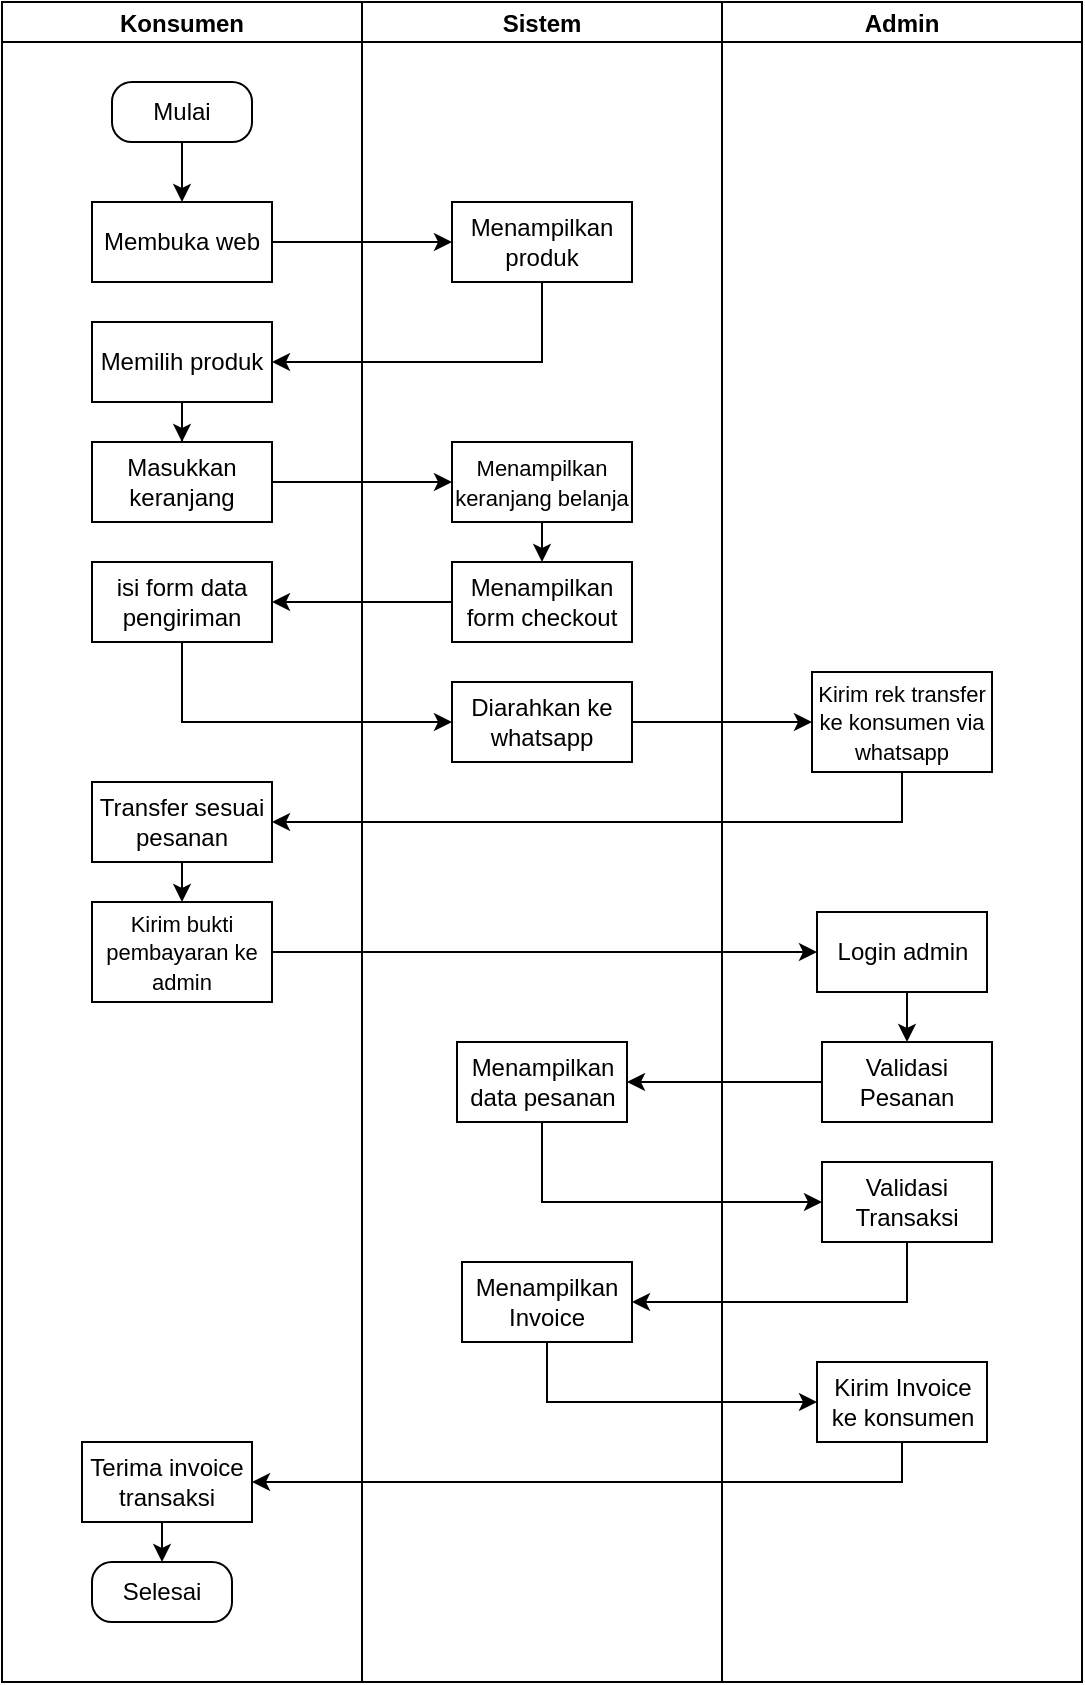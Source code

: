 <mxfile version="20.3.0" type="github"><diagram id="ZUzh3Wbg05I7R-WFntFt" name="Halaman-1"><mxGraphModel dx="1102" dy="582" grid="1" gridSize="10" guides="1" tooltips="1" connect="1" arrows="1" fold="1" page="1" pageScale="1" pageWidth="827" pageHeight="1169" math="0" shadow="0"><root><mxCell id="0"/><mxCell id="1" parent="0"/><mxCell id="hPabZMx6I8GWG0CwT9k5-23" value="Konsumen" style="swimlane;startSize=20;horizontal=1;containerType=tree;strokeColor=default;fillColor=default;" parent="1" vertex="1"><mxGeometry x="130" y="60" width="180" height="840" as="geometry"/></mxCell><mxCell id="Ob_XHmp8nNRVpI8YH_zH-5" style="edgeStyle=orthogonalEdgeStyle;rounded=0;orthogonalLoop=1;jettySize=auto;html=1;exitX=0.5;exitY=1;exitDx=0;exitDy=0;entryX=0.5;entryY=0;entryDx=0;entryDy=0;" parent="hPabZMx6I8GWG0CwT9k5-23" source="Ob_XHmp8nNRVpI8YH_zH-3" target="Ob_XHmp8nNRVpI8YH_zH-4" edge="1"><mxGeometry relative="1" as="geometry"/></mxCell><mxCell id="Ob_XHmp8nNRVpI8YH_zH-3" value="Mulai" style="rounded=1;whiteSpace=wrap;html=1;arcSize=33;" parent="hPabZMx6I8GWG0CwT9k5-23" vertex="1"><mxGeometry x="55" y="40" width="70" height="30" as="geometry"/></mxCell><mxCell id="Ob_XHmp8nNRVpI8YH_zH-4" value="Membuka web" style="rounded=0;whiteSpace=wrap;html=1;" parent="hPabZMx6I8GWG0CwT9k5-23" vertex="1"><mxGeometry x="45" y="100" width="90" height="40" as="geometry"/></mxCell><mxCell id="G6QuzvbyX8u4okMcjTe0-3" style="edgeStyle=orthogonalEdgeStyle;rounded=0;orthogonalLoop=1;jettySize=auto;html=1;exitX=0.5;exitY=1;exitDx=0;exitDy=0;" edge="1" parent="hPabZMx6I8GWG0CwT9k5-23" source="VMmHTOzUaD58DKwkpEyX-1" target="G6QuzvbyX8u4okMcjTe0-1"><mxGeometry relative="1" as="geometry"/></mxCell><mxCell id="VMmHTOzUaD58DKwkpEyX-1" value="Memilih produk" style="rounded=0;whiteSpace=wrap;html=1;" parent="hPabZMx6I8GWG0CwT9k5-23" vertex="1"><mxGeometry x="45" y="160" width="90" height="40" as="geometry"/></mxCell><mxCell id="G6QuzvbyX8u4okMcjTe0-1" value="Masukkan keranjang" style="rounded=0;whiteSpace=wrap;html=1;" vertex="1" parent="hPabZMx6I8GWG0CwT9k5-23"><mxGeometry x="45" y="220" width="90" height="40" as="geometry"/></mxCell><mxCell id="G6QuzvbyX8u4okMcjTe0-8" value="&lt;font style=&quot;font-size: 12px;&quot;&gt;isi form data pengiriman&lt;/font&gt;" style="rounded=0;whiteSpace=wrap;html=1;" vertex="1" parent="hPabZMx6I8GWG0CwT9k5-23"><mxGeometry x="45" y="280" width="90" height="40" as="geometry"/></mxCell><mxCell id="G6QuzvbyX8u4okMcjTe0-18" style="edgeStyle=orthogonalEdgeStyle;rounded=0;orthogonalLoop=1;jettySize=auto;html=1;exitX=0.5;exitY=1;exitDx=0;exitDy=0;entryX=0.5;entryY=0;entryDx=0;entryDy=0;fontSize=11;" edge="1" parent="hPabZMx6I8GWG0CwT9k5-23" source="G6QuzvbyX8u4okMcjTe0-15" target="G6QuzvbyX8u4okMcjTe0-17"><mxGeometry relative="1" as="geometry"/></mxCell><mxCell id="G6QuzvbyX8u4okMcjTe0-15" value="&lt;font style=&quot;font-size: 12px;&quot;&gt;Transfer sesuai pesanan&lt;/font&gt;" style="rounded=0;whiteSpace=wrap;html=1;" vertex="1" parent="hPabZMx6I8GWG0CwT9k5-23"><mxGeometry x="45" y="390" width="90" height="40" as="geometry"/></mxCell><mxCell id="G6QuzvbyX8u4okMcjTe0-17" value="&lt;font style=&quot;font-size: 11px;&quot;&gt;Kirim bukti pembayaran ke admin&lt;/font&gt;" style="rounded=0;whiteSpace=wrap;html=1;" vertex="1" parent="hPabZMx6I8GWG0CwT9k5-23"><mxGeometry x="45" y="450" width="90" height="50" as="geometry"/></mxCell><mxCell id="G6QuzvbyX8u4okMcjTe0-42" style="edgeStyle=orthogonalEdgeStyle;rounded=0;orthogonalLoop=1;jettySize=auto;html=1;exitX=0.5;exitY=1;exitDx=0;exitDy=0;entryX=0.5;entryY=0;entryDx=0;entryDy=0;fontSize=11;" edge="1" parent="hPabZMx6I8GWG0CwT9k5-23" source="G6QuzvbyX8u4okMcjTe0-39" target="G6QuzvbyX8u4okMcjTe0-41"><mxGeometry relative="1" as="geometry"/></mxCell><mxCell id="G6QuzvbyX8u4okMcjTe0-39" value="Terima invoice transaksi" style="rounded=0;whiteSpace=wrap;html=1;" vertex="1" parent="hPabZMx6I8GWG0CwT9k5-23"><mxGeometry x="40" y="720" width="85" height="40" as="geometry"/></mxCell><mxCell id="G6QuzvbyX8u4okMcjTe0-41" value="Selesai" style="rounded=1;whiteSpace=wrap;html=1;arcSize=33;" vertex="1" parent="hPabZMx6I8GWG0CwT9k5-23"><mxGeometry x="45" y="780" width="70" height="30" as="geometry"/></mxCell><mxCell id="hPabZMx6I8GWG0CwT9k5-27" value="Sistem" style="swimlane;startSize=20;horizontal=1;containerType=tree;strokeColor=default;fillColor=default;" parent="1" vertex="1"><mxGeometry x="310" y="60" width="180" height="840" as="geometry"><mxRectangle x="310" y="60" width="80" height="30" as="alternateBounds"/></mxGeometry></mxCell><mxCell id="Ob_XHmp8nNRVpI8YH_zH-6" value="Menampilkan produk" style="rounded=0;whiteSpace=wrap;html=1;" parent="hPabZMx6I8GWG0CwT9k5-27" vertex="1"><mxGeometry x="45" y="100" width="90" height="40" as="geometry"/></mxCell><mxCell id="G6QuzvbyX8u4okMcjTe0-7" style="edgeStyle=orthogonalEdgeStyle;rounded=0;orthogonalLoop=1;jettySize=auto;html=1;exitX=0.5;exitY=1;exitDx=0;exitDy=0;entryX=0.5;entryY=0;entryDx=0;entryDy=0;fontSize=12;" edge="1" parent="hPabZMx6I8GWG0CwT9k5-27" source="G6QuzvbyX8u4okMcjTe0-4" target="G6QuzvbyX8u4okMcjTe0-6"><mxGeometry relative="1" as="geometry"/></mxCell><mxCell id="G6QuzvbyX8u4okMcjTe0-4" value="&lt;font style=&quot;font-size: 11px;&quot;&gt;Menampilkan keranjang belanja&lt;/font&gt;" style="rounded=0;whiteSpace=wrap;html=1;" vertex="1" parent="hPabZMx6I8GWG0CwT9k5-27"><mxGeometry x="45" y="220" width="90" height="40" as="geometry"/></mxCell><mxCell id="G6QuzvbyX8u4okMcjTe0-6" value="&lt;font style=&quot;font-size: 12px;&quot;&gt;Menampilkan form checkout&lt;/font&gt;" style="rounded=0;whiteSpace=wrap;html=1;" vertex="1" parent="hPabZMx6I8GWG0CwT9k5-27"><mxGeometry x="45" y="280" width="90" height="40" as="geometry"/></mxCell><mxCell id="G6QuzvbyX8u4okMcjTe0-10" value="&lt;font style=&quot;font-size: 12px;&quot;&gt;Diarahkan ke whatsapp&lt;/font&gt;" style="rounded=0;whiteSpace=wrap;html=1;" vertex="1" parent="hPabZMx6I8GWG0CwT9k5-27"><mxGeometry x="45" y="340" width="90" height="40" as="geometry"/></mxCell><mxCell id="G6QuzvbyX8u4okMcjTe0-31" value="&lt;font style=&quot;font-size: 12px;&quot;&gt;Menampilkan data pesanan&lt;/font&gt;" style="rounded=0;whiteSpace=wrap;html=1;" vertex="1" parent="hPabZMx6I8GWG0CwT9k5-27"><mxGeometry x="47.5" y="520" width="85" height="40" as="geometry"/></mxCell><mxCell id="G6QuzvbyX8u4okMcjTe0-35" value="&lt;font style=&quot;font-size: 12px;&quot;&gt;Menampilkan Invoice&lt;/font&gt;" style="rounded=0;whiteSpace=wrap;html=1;" vertex="1" parent="hPabZMx6I8GWG0CwT9k5-27"><mxGeometry x="50" y="630" width="85" height="40" as="geometry"/></mxCell><mxCell id="4g4IwqkiDy8LK1ZwNB71-6" value="Admin" style="swimlane;startSize=20;horizontal=1;containerType=tree;strokeColor=default;fillColor=default;" parent="1" vertex="1"><mxGeometry x="490" y="60" width="180" height="840" as="geometry"><mxRectangle x="310" y="60" width="80" height="30" as="alternateBounds"/></mxGeometry></mxCell><mxCell id="G6QuzvbyX8u4okMcjTe0-12" value="&lt;font style=&quot;font-size: 11px;&quot;&gt;Kirim rek transfer ke konsumen via whatsapp&lt;/font&gt;" style="rounded=0;whiteSpace=wrap;html=1;" vertex="1" parent="4g4IwqkiDy8LK1ZwNB71-6"><mxGeometry x="45" y="335" width="90" height="50" as="geometry"/></mxCell><mxCell id="G6QuzvbyX8u4okMcjTe0-30" style="edgeStyle=orthogonalEdgeStyle;rounded=0;orthogonalLoop=1;jettySize=auto;html=1;exitX=0.5;exitY=1;exitDx=0;exitDy=0;entryX=0.5;entryY=0;entryDx=0;entryDy=0;fontSize=11;" edge="1" parent="4g4IwqkiDy8LK1ZwNB71-6" source="G6QuzvbyX8u4okMcjTe0-19" target="G6QuzvbyX8u4okMcjTe0-29"><mxGeometry relative="1" as="geometry"/></mxCell><mxCell id="G6QuzvbyX8u4okMcjTe0-19" value="&lt;font style=&quot;font-size: 12px;&quot;&gt;Login admin&lt;/font&gt;" style="rounded=0;whiteSpace=wrap;html=1;" vertex="1" parent="4g4IwqkiDy8LK1ZwNB71-6"><mxGeometry x="47.5" y="455" width="85" height="40" as="geometry"/></mxCell><mxCell id="G6QuzvbyX8u4okMcjTe0-29" value="&lt;font style=&quot;font-size: 12px;&quot;&gt;Validasi Pesanan&lt;/font&gt;" style="rounded=0;whiteSpace=wrap;html=1;" vertex="1" parent="4g4IwqkiDy8LK1ZwNB71-6"><mxGeometry x="50" y="520" width="85" height="40" as="geometry"/></mxCell><mxCell id="G6QuzvbyX8u4okMcjTe0-33" value="&lt;font style=&quot;font-size: 12px;&quot;&gt;Validasi Transaksi&lt;/font&gt;" style="rounded=0;whiteSpace=wrap;html=1;" vertex="1" parent="4g4IwqkiDy8LK1ZwNB71-6"><mxGeometry x="50" y="580" width="85" height="40" as="geometry"/></mxCell><mxCell id="G6QuzvbyX8u4okMcjTe0-37" value="Kirim Invoice ke konsumen" style="rounded=0;whiteSpace=wrap;html=1;" vertex="1" parent="4g4IwqkiDy8LK1ZwNB71-6"><mxGeometry x="47.5" y="680" width="85" height="40" as="geometry"/></mxCell><mxCell id="Ob_XHmp8nNRVpI8YH_zH-7" style="edgeStyle=orthogonalEdgeStyle;rounded=0;orthogonalLoop=1;jettySize=auto;html=1;exitX=1;exitY=0.5;exitDx=0;exitDy=0;entryX=0;entryY=0.5;entryDx=0;entryDy=0;" parent="1" source="Ob_XHmp8nNRVpI8YH_zH-4" target="Ob_XHmp8nNRVpI8YH_zH-6" edge="1"><mxGeometry relative="1" as="geometry"/></mxCell><mxCell id="VMmHTOzUaD58DKwkpEyX-2" style="edgeStyle=orthogonalEdgeStyle;rounded=0;orthogonalLoop=1;jettySize=auto;html=1;exitX=0.5;exitY=1;exitDx=0;exitDy=0;entryX=1;entryY=0.5;entryDx=0;entryDy=0;" parent="1" source="Ob_XHmp8nNRVpI8YH_zH-6" target="VMmHTOzUaD58DKwkpEyX-1" edge="1"><mxGeometry relative="1" as="geometry"/></mxCell><mxCell id="G6QuzvbyX8u4okMcjTe0-5" style="edgeStyle=orthogonalEdgeStyle;rounded=0;orthogonalLoop=1;jettySize=auto;html=1;exitX=1;exitY=0.5;exitDx=0;exitDy=0;fontSize=11;" edge="1" parent="1" source="G6QuzvbyX8u4okMcjTe0-1" target="G6QuzvbyX8u4okMcjTe0-4"><mxGeometry relative="1" as="geometry"/></mxCell><mxCell id="G6QuzvbyX8u4okMcjTe0-9" style="edgeStyle=orthogonalEdgeStyle;rounded=0;orthogonalLoop=1;jettySize=auto;html=1;exitX=0;exitY=0.5;exitDx=0;exitDy=0;entryX=1;entryY=0.5;entryDx=0;entryDy=0;fontSize=12;" edge="1" parent="1" source="G6QuzvbyX8u4okMcjTe0-6" target="G6QuzvbyX8u4okMcjTe0-8"><mxGeometry relative="1" as="geometry"/></mxCell><mxCell id="G6QuzvbyX8u4okMcjTe0-11" style="edgeStyle=orthogonalEdgeStyle;rounded=0;orthogonalLoop=1;jettySize=auto;html=1;exitX=0.5;exitY=1;exitDx=0;exitDy=0;entryX=0;entryY=0.5;entryDx=0;entryDy=0;fontSize=12;" edge="1" parent="1" source="G6QuzvbyX8u4okMcjTe0-8" target="G6QuzvbyX8u4okMcjTe0-10"><mxGeometry relative="1" as="geometry"/></mxCell><mxCell id="G6QuzvbyX8u4okMcjTe0-13" style="edgeStyle=orthogonalEdgeStyle;rounded=0;orthogonalLoop=1;jettySize=auto;html=1;exitX=1;exitY=0.5;exitDx=0;exitDy=0;entryX=0;entryY=0.5;entryDx=0;entryDy=0;fontSize=11;" edge="1" parent="1" source="G6QuzvbyX8u4okMcjTe0-10" target="G6QuzvbyX8u4okMcjTe0-12"><mxGeometry relative="1" as="geometry"/></mxCell><mxCell id="G6QuzvbyX8u4okMcjTe0-16" style="edgeStyle=orthogonalEdgeStyle;rounded=0;orthogonalLoop=1;jettySize=auto;html=1;exitX=0.5;exitY=1;exitDx=0;exitDy=0;entryX=1;entryY=0.5;entryDx=0;entryDy=0;fontSize=11;" edge="1" parent="1" source="G6QuzvbyX8u4okMcjTe0-12" target="G6QuzvbyX8u4okMcjTe0-15"><mxGeometry relative="1" as="geometry"/></mxCell><mxCell id="G6QuzvbyX8u4okMcjTe0-22" style="edgeStyle=orthogonalEdgeStyle;rounded=0;orthogonalLoop=1;jettySize=auto;html=1;exitX=1;exitY=0.5;exitDx=0;exitDy=0;entryX=0;entryY=0.5;entryDx=0;entryDy=0;fontSize=11;" edge="1" parent="1" source="G6QuzvbyX8u4okMcjTe0-17" target="G6QuzvbyX8u4okMcjTe0-19"><mxGeometry relative="1" as="geometry"/></mxCell><mxCell id="G6QuzvbyX8u4okMcjTe0-32" style="edgeStyle=orthogonalEdgeStyle;rounded=0;orthogonalLoop=1;jettySize=auto;html=1;exitX=0;exitY=0.5;exitDx=0;exitDy=0;entryX=1;entryY=0.5;entryDx=0;entryDy=0;fontSize=11;" edge="1" parent="1" source="G6QuzvbyX8u4okMcjTe0-29" target="G6QuzvbyX8u4okMcjTe0-31"><mxGeometry relative="1" as="geometry"/></mxCell><mxCell id="G6QuzvbyX8u4okMcjTe0-34" style="edgeStyle=orthogonalEdgeStyle;rounded=0;orthogonalLoop=1;jettySize=auto;html=1;exitX=0.5;exitY=1;exitDx=0;exitDy=0;entryX=0;entryY=0.5;entryDx=0;entryDy=0;fontSize=11;" edge="1" parent="1" source="G6QuzvbyX8u4okMcjTe0-31" target="G6QuzvbyX8u4okMcjTe0-33"><mxGeometry relative="1" as="geometry"/></mxCell><mxCell id="G6QuzvbyX8u4okMcjTe0-36" style="edgeStyle=orthogonalEdgeStyle;rounded=0;orthogonalLoop=1;jettySize=auto;html=1;exitX=0.5;exitY=1;exitDx=0;exitDy=0;entryX=1;entryY=0.5;entryDx=0;entryDy=0;fontSize=11;" edge="1" parent="1" source="G6QuzvbyX8u4okMcjTe0-33" target="G6QuzvbyX8u4okMcjTe0-35"><mxGeometry relative="1" as="geometry"/></mxCell><mxCell id="G6QuzvbyX8u4okMcjTe0-38" style="edgeStyle=orthogonalEdgeStyle;rounded=0;orthogonalLoop=1;jettySize=auto;html=1;exitX=0.5;exitY=1;exitDx=0;exitDy=0;entryX=0;entryY=0.5;entryDx=0;entryDy=0;fontSize=11;" edge="1" parent="1" source="G6QuzvbyX8u4okMcjTe0-35" target="G6QuzvbyX8u4okMcjTe0-37"><mxGeometry relative="1" as="geometry"/></mxCell><mxCell id="G6QuzvbyX8u4okMcjTe0-40" style="edgeStyle=orthogonalEdgeStyle;rounded=0;orthogonalLoop=1;jettySize=auto;html=1;exitX=0.5;exitY=1;exitDx=0;exitDy=0;entryX=1;entryY=0.5;entryDx=0;entryDy=0;fontSize=11;" edge="1" parent="1" source="G6QuzvbyX8u4okMcjTe0-37" target="G6QuzvbyX8u4okMcjTe0-39"><mxGeometry relative="1" as="geometry"/></mxCell></root></mxGraphModel></diagram></mxfile>